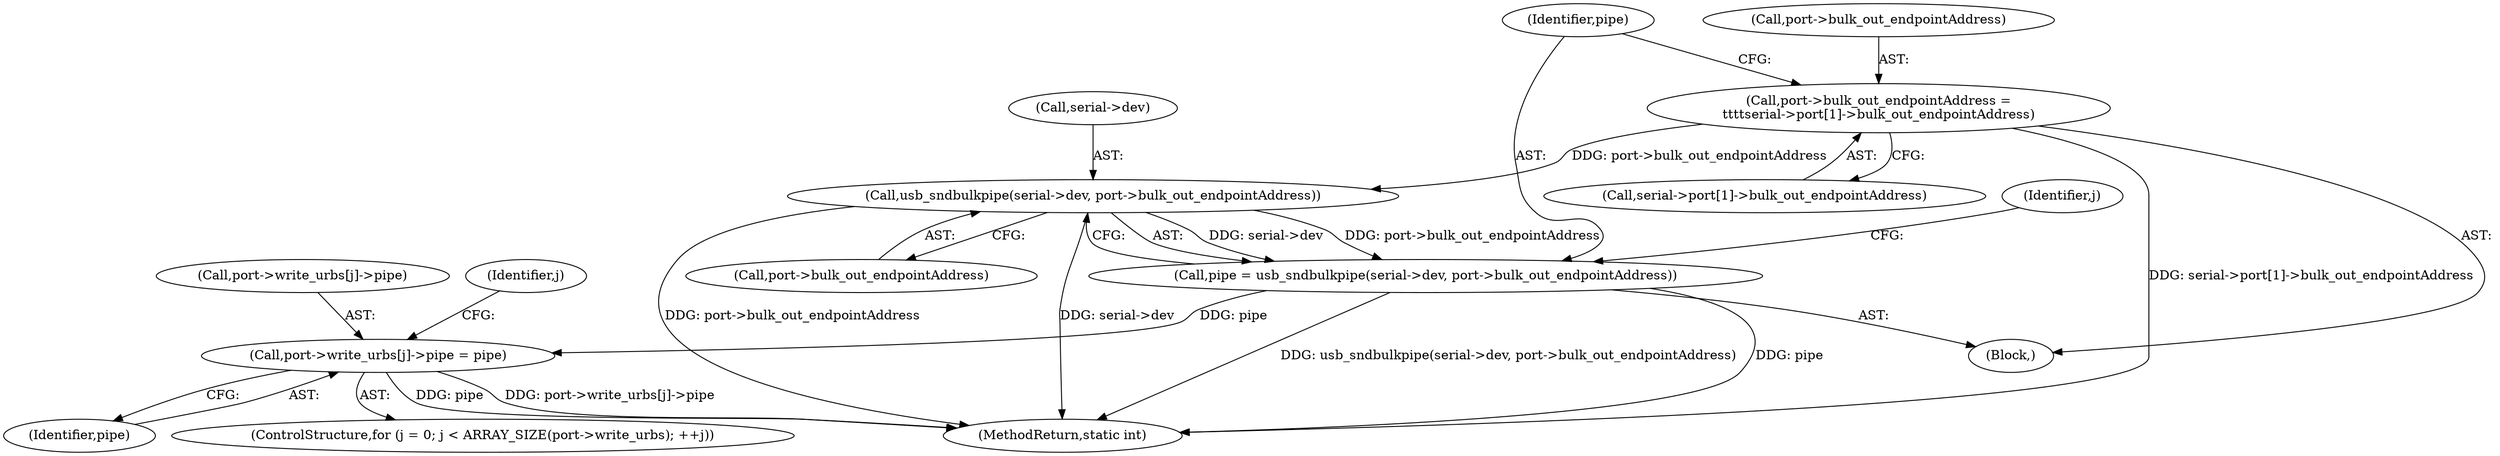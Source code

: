 digraph "0_linux_cb3232138e37129e88240a98a1d2aba2187ff57c@array" {
"1000125" [label="(Call,port->bulk_out_endpointAddress =\n\t\t\t\tserial->port[1]->bulk_out_endpointAddress)"];
"1000138" [label="(Call,usb_sndbulkpipe(serial->dev, port->bulk_out_endpointAddress))"];
"1000136" [label="(Call,pipe = usb_sndbulkpipe(serial->dev, port->bulk_out_endpointAddress))"];
"1000157" [label="(Call,port->write_urbs[j]->pipe = pipe)"];
"1000142" [label="(Call,port->bulk_out_endpointAddress)"];
"1000126" [label="(Call,port->bulk_out_endpointAddress)"];
"1000138" [label="(Call,usb_sndbulkpipe(serial->dev, port->bulk_out_endpointAddress))"];
"1000147" [label="(Identifier,j)"];
"1000105" [label="(Block,)"];
"1000129" [label="(Call,serial->port[1]->bulk_out_endpointAddress)"];
"1000139" [label="(Call,serial->dev)"];
"1000158" [label="(Call,port->write_urbs[j]->pipe)"];
"1000125" [label="(Call,port->bulk_out_endpointAddress =\n\t\t\t\tserial->port[1]->bulk_out_endpointAddress)"];
"1000168" [label="(MethodReturn,static int)"];
"1000156" [label="(Identifier,j)"];
"1000137" [label="(Identifier,pipe)"];
"1000136" [label="(Call,pipe = usb_sndbulkpipe(serial->dev, port->bulk_out_endpointAddress))"];
"1000165" [label="(Identifier,pipe)"];
"1000157" [label="(Call,port->write_urbs[j]->pipe = pipe)"];
"1000145" [label="(ControlStructure,for (j = 0; j < ARRAY_SIZE(port->write_urbs); ++j))"];
"1000125" -> "1000105"  [label="AST: "];
"1000125" -> "1000129"  [label="CFG: "];
"1000126" -> "1000125"  [label="AST: "];
"1000129" -> "1000125"  [label="AST: "];
"1000137" -> "1000125"  [label="CFG: "];
"1000125" -> "1000168"  [label="DDG: serial->port[1]->bulk_out_endpointAddress"];
"1000125" -> "1000138"  [label="DDG: port->bulk_out_endpointAddress"];
"1000138" -> "1000136"  [label="AST: "];
"1000138" -> "1000142"  [label="CFG: "];
"1000139" -> "1000138"  [label="AST: "];
"1000142" -> "1000138"  [label="AST: "];
"1000136" -> "1000138"  [label="CFG: "];
"1000138" -> "1000168"  [label="DDG: port->bulk_out_endpointAddress"];
"1000138" -> "1000168"  [label="DDG: serial->dev"];
"1000138" -> "1000136"  [label="DDG: serial->dev"];
"1000138" -> "1000136"  [label="DDG: port->bulk_out_endpointAddress"];
"1000136" -> "1000105"  [label="AST: "];
"1000137" -> "1000136"  [label="AST: "];
"1000147" -> "1000136"  [label="CFG: "];
"1000136" -> "1000168"  [label="DDG: usb_sndbulkpipe(serial->dev, port->bulk_out_endpointAddress)"];
"1000136" -> "1000168"  [label="DDG: pipe"];
"1000136" -> "1000157"  [label="DDG: pipe"];
"1000157" -> "1000145"  [label="AST: "];
"1000157" -> "1000165"  [label="CFG: "];
"1000158" -> "1000157"  [label="AST: "];
"1000165" -> "1000157"  [label="AST: "];
"1000156" -> "1000157"  [label="CFG: "];
"1000157" -> "1000168"  [label="DDG: pipe"];
"1000157" -> "1000168"  [label="DDG: port->write_urbs[j]->pipe"];
}

